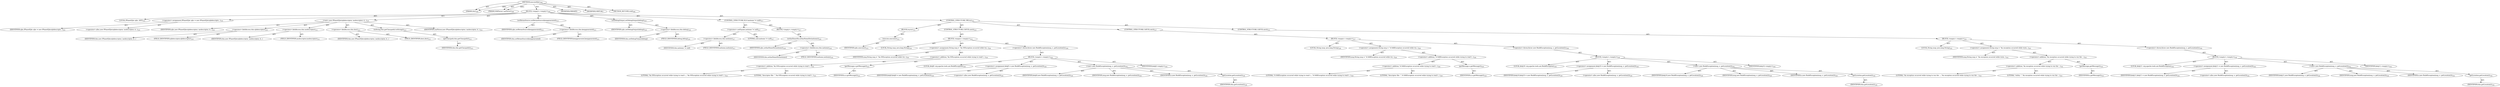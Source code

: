 digraph "executeEjbc" {  
"111669149707" [label = <(METHOD,executeEjbc)<SUB>309</SUB>> ]
"115964117003" [label = <(PARAM,this)<SUB>309</SUB>> ]
"115964117012" [label = <(PARAM,SAXParser saxParser)<SUB>309</SUB>> ]
"25769803809" [label = <(BLOCK,&lt;empty&gt;,&lt;empty&gt;)<SUB>309</SUB>> ]
"94489280532" [label = <(LOCAL,IPlanetEjbc ejbc: ANY)<SUB>310</SUB>> ]
"30064771217" [label = <(&lt;operator&gt;.assignment,IPlanetEjbc ejbc = new IPlanetEjbc(ejbdescripto...)<SUB>310</SUB>> ]
"68719476846" [label = <(IDENTIFIER,ejbc,IPlanetEjbc ejbc = new IPlanetEjbc(ejbdescripto...)<SUB>310</SUB>> ]
"30064771218" [label = <(&lt;operator&gt;.alloc,new IPlanetEjbc(ejbdescriptor, iasdescriptor, d...)<SUB>310</SUB>> ]
"30064771219" [label = <(&lt;init&gt;,new IPlanetEjbc(ejbdescriptor, iasdescriptor, d...)<SUB>310</SUB>> ]
"68719476847" [label = <(IDENTIFIER,ejbc,new IPlanetEjbc(ejbdescriptor, iasdescriptor, d...)<SUB>310</SUB>> ]
"30064771220" [label = <(&lt;operator&gt;.fieldAccess,this.ejbdescriptor)<SUB>310</SUB>> ]
"68719476848" [label = <(IDENTIFIER,this,new IPlanetEjbc(ejbdescriptor, iasdescriptor, d...)> ]
"55834574876" [label = <(FIELD_IDENTIFIER,ejbdescriptor,ejbdescriptor)<SUB>310</SUB>> ]
"30064771221" [label = <(&lt;operator&gt;.fieldAccess,this.iasdescriptor)<SUB>311</SUB>> ]
"68719476849" [label = <(IDENTIFIER,this,new IPlanetEjbc(ejbdescriptor, iasdescriptor, d...)> ]
"55834574877" [label = <(FIELD_IDENTIFIER,iasdescriptor,iasdescriptor)<SUB>311</SUB>> ]
"30064771222" [label = <(&lt;operator&gt;.fieldAccess,this.dest)<SUB>312</SUB>> ]
"68719476850" [label = <(IDENTIFIER,this,new IPlanetEjbc(ejbdescriptor, iasdescriptor, d...)> ]
"55834574878" [label = <(FIELD_IDENTIFIER,dest,dest)<SUB>312</SUB>> ]
"30064771223" [label = <(toString,this.getClasspath().toString())<SUB>313</SUB>> ]
"30064771224" [label = <(getClasspath,this.getClasspath())<SUB>313</SUB>> ]
"68719476758" [label = <(IDENTIFIER,this,this.getClasspath())<SUB>313</SUB>> ]
"68719476851" [label = <(IDENTIFIER,saxParser,new IPlanetEjbc(ejbdescriptor, iasdescriptor, d...)<SUB>314</SUB>> ]
"30064771225" [label = <(setRetainSource,setRetainSource(keepgenerated))<SUB>315</SUB>> ]
"68719476852" [label = <(IDENTIFIER,ejbc,setRetainSource(keepgenerated))<SUB>315</SUB>> ]
"30064771226" [label = <(&lt;operator&gt;.fieldAccess,this.keepgenerated)<SUB>315</SUB>> ]
"68719476853" [label = <(IDENTIFIER,this,setRetainSource(keepgenerated))> ]
"55834574879" [label = <(FIELD_IDENTIFIER,keepgenerated,keepgenerated)<SUB>315</SUB>> ]
"30064771227" [label = <(setDebugOutput,setDebugOutput(debug))<SUB>316</SUB>> ]
"68719476854" [label = <(IDENTIFIER,ejbc,setDebugOutput(debug))<SUB>316</SUB>> ]
"30064771228" [label = <(&lt;operator&gt;.fieldAccess,this.debug)<SUB>316</SUB>> ]
"68719476855" [label = <(IDENTIFIER,this,setDebugOutput(debug))> ]
"55834574880" [label = <(FIELD_IDENTIFIER,debug,debug)<SUB>316</SUB>> ]
"47244640269" [label = <(CONTROL_STRUCTURE,IF,if (iashome != null))<SUB>317</SUB>> ]
"30064771229" [label = <(&lt;operator&gt;.notEquals,iashome != null)<SUB>317</SUB>> ]
"30064771230" [label = <(&lt;operator&gt;.fieldAccess,this.iashome)<SUB>317</SUB>> ]
"68719476856" [label = <(IDENTIFIER,this,iashome != null)> ]
"55834574881" [label = <(FIELD_IDENTIFIER,iashome,iashome)<SUB>317</SUB>> ]
"90194313242" [label = <(LITERAL,null,iashome != null)<SUB>317</SUB>> ]
"25769803810" [label = <(BLOCK,&lt;empty&gt;,&lt;empty&gt;)<SUB>317</SUB>> ]
"30064771231" [label = <(setIasHomeDir,setIasHomeDir(iashome))<SUB>318</SUB>> ]
"68719476857" [label = <(IDENTIFIER,ejbc,setIasHomeDir(iashome))<SUB>318</SUB>> ]
"30064771232" [label = <(&lt;operator&gt;.fieldAccess,this.iashome)<SUB>318</SUB>> ]
"68719476858" [label = <(IDENTIFIER,this,setIasHomeDir(iashome))> ]
"55834574882" [label = <(FIELD_IDENTIFIER,iashome,iashome)<SUB>318</SUB>> ]
"47244640270" [label = <(CONTROL_STRUCTURE,TRY,try)<SUB>321</SUB>> ]
"25769803811" [label = <(BLOCK,try,try)<SUB>321</SUB>> ]
"30064771233" [label = <(execute,execute())<SUB>322</SUB>> ]
"68719476859" [label = <(IDENTIFIER,ejbc,execute())<SUB>322</SUB>> ]
"47244640271" [label = <(CONTROL_STRUCTURE,CATCH,catch)<SUB>323</SUB>> ]
"25769803812" [label = <(BLOCK,&lt;empty&gt;,&lt;empty&gt;)<SUB>323</SUB>> ]
"94489280533" [label = <(LOCAL,String msg: java.lang.String)<SUB>324</SUB>> ]
"30064771234" [label = <(&lt;operator&gt;.assignment,String msg = &quot;An IOException occurred while try...)<SUB>324</SUB>> ]
"68719476860" [label = <(IDENTIFIER,msg,String msg = &quot;An IOException occurred while try...)<SUB>324</SUB>> ]
"30064771235" [label = <(&lt;operator&gt;.addition,&quot;An IOException occurred while trying to read t...)<SUB>324</SUB>> ]
"30064771236" [label = <(&lt;operator&gt;.addition,&quot;An IOException occurred while trying to read t...)<SUB>324</SUB>> ]
"90194313243" [label = <(LITERAL,&quot;An IOException occurred while trying to read t...,&quot;An IOException occurred while trying to read t...)<SUB>324</SUB>> ]
"90194313244" [label = <(LITERAL,&quot;descriptor file: &quot;,&quot;An IOException occurred while trying to read t...)<SUB>325</SUB>> ]
"30064771237" [label = <(getMessage,e.getMessage())<SUB>325</SUB>> ]
"68719476861" [label = <(IDENTIFIER,e,e.getMessage())<SUB>325</SUB>> ]
"30064771238" [label = <(&lt;operator&gt;.throw,throw new BuildException(msg, e, getLocation());)<SUB>326</SUB>> ]
"25769803813" [label = <(BLOCK,&lt;empty&gt;,&lt;empty&gt;)<SUB>326</SUB>> ]
"94489280534" [label = <(LOCAL,$obj9: org.apache.tools.ant.BuildException)<SUB>326</SUB>> ]
"30064771239" [label = <(&lt;operator&gt;.assignment,$obj9 = new BuildException(msg, e, getLocation()))<SUB>326</SUB>> ]
"68719476862" [label = <(IDENTIFIER,$obj9,$obj9 = new BuildException(msg, e, getLocation()))<SUB>326</SUB>> ]
"30064771240" [label = <(&lt;operator&gt;.alloc,new BuildException(msg, e, getLocation()))<SUB>326</SUB>> ]
"30064771241" [label = <(&lt;init&gt;,new BuildException(msg, e, getLocation()))<SUB>326</SUB>> ]
"68719476863" [label = <(IDENTIFIER,$obj9,new BuildException(msg, e, getLocation()))<SUB>326</SUB>> ]
"68719476864" [label = <(IDENTIFIER,msg,new BuildException(msg, e, getLocation()))<SUB>326</SUB>> ]
"68719476865" [label = <(IDENTIFIER,e,new BuildException(msg, e, getLocation()))<SUB>326</SUB>> ]
"30064771242" [label = <(getLocation,getLocation())<SUB>326</SUB>> ]
"68719476759" [label = <(IDENTIFIER,this,getLocation())<SUB>326</SUB>> ]
"68719476866" [label = <(IDENTIFIER,$obj9,&lt;empty&gt;)<SUB>326</SUB>> ]
"47244640272" [label = <(CONTROL_STRUCTURE,CATCH,catch)<SUB>327</SUB>> ]
"25769803814" [label = <(BLOCK,&lt;empty&gt;,&lt;empty&gt;)<SUB>327</SUB>> ]
"94489280535" [label = <(LOCAL,String msg: java.lang.String)<SUB>328</SUB>> ]
"30064771243" [label = <(&lt;operator&gt;.assignment,String msg = &quot;A SAXException occurred while try...)<SUB>328</SUB>> ]
"68719476867" [label = <(IDENTIFIER,msg,String msg = &quot;A SAXException occurred while try...)<SUB>328</SUB>> ]
"30064771244" [label = <(&lt;operator&gt;.addition,&quot;A SAXException occurred while trying to read t...)<SUB>328</SUB>> ]
"30064771245" [label = <(&lt;operator&gt;.addition,&quot;A SAXException occurred while trying to read t...)<SUB>328</SUB>> ]
"90194313245" [label = <(LITERAL,&quot;A SAXException occurred while trying to read t...,&quot;A SAXException occurred while trying to read t...)<SUB>328</SUB>> ]
"90194313246" [label = <(LITERAL,&quot;descriptor file: &quot;,&quot;A SAXException occurred while trying to read t...)<SUB>329</SUB>> ]
"30064771246" [label = <(getMessage,e.getMessage())<SUB>329</SUB>> ]
"68719476868" [label = <(IDENTIFIER,e,e.getMessage())<SUB>329</SUB>> ]
"30064771247" [label = <(&lt;operator&gt;.throw,throw new BuildException(msg, e, getLocation());)<SUB>330</SUB>> ]
"25769803815" [label = <(BLOCK,&lt;empty&gt;,&lt;empty&gt;)<SUB>330</SUB>> ]
"94489280536" [label = <(LOCAL,$obj10: org.apache.tools.ant.BuildException)<SUB>330</SUB>> ]
"30064771248" [label = <(&lt;operator&gt;.assignment,$obj10 = new BuildException(msg, e, getLocation()))<SUB>330</SUB>> ]
"68719476869" [label = <(IDENTIFIER,$obj10,$obj10 = new BuildException(msg, e, getLocation()))<SUB>330</SUB>> ]
"30064771249" [label = <(&lt;operator&gt;.alloc,new BuildException(msg, e, getLocation()))<SUB>330</SUB>> ]
"30064771250" [label = <(&lt;init&gt;,new BuildException(msg, e, getLocation()))<SUB>330</SUB>> ]
"68719476870" [label = <(IDENTIFIER,$obj10,new BuildException(msg, e, getLocation()))<SUB>330</SUB>> ]
"68719476871" [label = <(IDENTIFIER,msg,new BuildException(msg, e, getLocation()))<SUB>330</SUB>> ]
"68719476872" [label = <(IDENTIFIER,e,new BuildException(msg, e, getLocation()))<SUB>330</SUB>> ]
"30064771251" [label = <(getLocation,getLocation())<SUB>330</SUB>> ]
"68719476760" [label = <(IDENTIFIER,this,getLocation())<SUB>330</SUB>> ]
"68719476873" [label = <(IDENTIFIER,$obj10,&lt;empty&gt;)<SUB>330</SUB>> ]
"47244640273" [label = <(CONTROL_STRUCTURE,CATCH,catch)<SUB>331</SUB>> ]
"25769803816" [label = <(BLOCK,&lt;empty&gt;,&lt;empty&gt;)<SUB>331</SUB>> ]
"94489280537" [label = <(LOCAL,String msg: java.lang.String)<SUB>332</SUB>> ]
"30064771252" [label = <(&lt;operator&gt;.assignment,String msg = &quot;An exception occurred while tryin...)<SUB>332</SUB>> ]
"68719476874" [label = <(IDENTIFIER,msg,String msg = &quot;An exception occurred while tryin...)<SUB>332</SUB>> ]
"30064771253" [label = <(&lt;operator&gt;.addition,&quot;An exception occurred while trying to run the ...)<SUB>332</SUB>> ]
"30064771254" [label = <(&lt;operator&gt;.addition,&quot;An exception occurred while trying to run the ...)<SUB>332</SUB>> ]
"90194313247" [label = <(LITERAL,&quot;An exception occurred while trying to run the ...,&quot;An exception occurred while trying to run the ...)<SUB>332</SUB>> ]
"90194313248" [label = <(LITERAL,&quot;utility: &quot;,&quot;An exception occurred while trying to run the ...)<SUB>333</SUB>> ]
"30064771255" [label = <(getMessage,getMessage())<SUB>333</SUB>> ]
"68719476875" [label = <(IDENTIFIER,e,getMessage())<SUB>333</SUB>> ]
"30064771256" [label = <(&lt;operator&gt;.throw,throw new BuildException(msg, e, getLocation());)<SUB>334</SUB>> ]
"25769803817" [label = <(BLOCK,&lt;empty&gt;,&lt;empty&gt;)<SUB>334</SUB>> ]
"94489280538" [label = <(LOCAL,$obj11: org.apache.tools.ant.BuildException)<SUB>334</SUB>> ]
"30064771257" [label = <(&lt;operator&gt;.assignment,$obj11 = new BuildException(msg, e, getLocation()))<SUB>334</SUB>> ]
"68719476876" [label = <(IDENTIFIER,$obj11,$obj11 = new BuildException(msg, e, getLocation()))<SUB>334</SUB>> ]
"30064771258" [label = <(&lt;operator&gt;.alloc,new BuildException(msg, e, getLocation()))<SUB>334</SUB>> ]
"30064771259" [label = <(&lt;init&gt;,new BuildException(msg, e, getLocation()))<SUB>334</SUB>> ]
"68719476877" [label = <(IDENTIFIER,$obj11,new BuildException(msg, e, getLocation()))<SUB>334</SUB>> ]
"68719476878" [label = <(IDENTIFIER,msg,new BuildException(msg, e, getLocation()))<SUB>334</SUB>> ]
"68719476879" [label = <(IDENTIFIER,e,new BuildException(msg, e, getLocation()))<SUB>334</SUB>> ]
"30064771260" [label = <(getLocation,getLocation())<SUB>334</SUB>> ]
"68719476761" [label = <(IDENTIFIER,this,getLocation())<SUB>334</SUB>> ]
"68719476880" [label = <(IDENTIFIER,$obj11,&lt;empty&gt;)<SUB>334</SUB>> ]
"133143986205" [label = <(MODIFIER,PRIVATE)> ]
"133143986206" [label = <(MODIFIER,VIRTUAL)> ]
"128849018891" [label = <(METHOD_RETURN,void)<SUB>309</SUB>> ]
  "111669149707" -> "115964117003"  [ label = "AST: "] 
  "111669149707" -> "115964117012"  [ label = "AST: "] 
  "111669149707" -> "25769803809"  [ label = "AST: "] 
  "111669149707" -> "133143986205"  [ label = "AST: "] 
  "111669149707" -> "133143986206"  [ label = "AST: "] 
  "111669149707" -> "128849018891"  [ label = "AST: "] 
  "25769803809" -> "94489280532"  [ label = "AST: "] 
  "25769803809" -> "30064771217"  [ label = "AST: "] 
  "25769803809" -> "30064771219"  [ label = "AST: "] 
  "25769803809" -> "30064771225"  [ label = "AST: "] 
  "25769803809" -> "30064771227"  [ label = "AST: "] 
  "25769803809" -> "47244640269"  [ label = "AST: "] 
  "25769803809" -> "47244640270"  [ label = "AST: "] 
  "30064771217" -> "68719476846"  [ label = "AST: "] 
  "30064771217" -> "30064771218"  [ label = "AST: "] 
  "30064771219" -> "68719476847"  [ label = "AST: "] 
  "30064771219" -> "30064771220"  [ label = "AST: "] 
  "30064771219" -> "30064771221"  [ label = "AST: "] 
  "30064771219" -> "30064771222"  [ label = "AST: "] 
  "30064771219" -> "30064771223"  [ label = "AST: "] 
  "30064771219" -> "68719476851"  [ label = "AST: "] 
  "30064771220" -> "68719476848"  [ label = "AST: "] 
  "30064771220" -> "55834574876"  [ label = "AST: "] 
  "30064771221" -> "68719476849"  [ label = "AST: "] 
  "30064771221" -> "55834574877"  [ label = "AST: "] 
  "30064771222" -> "68719476850"  [ label = "AST: "] 
  "30064771222" -> "55834574878"  [ label = "AST: "] 
  "30064771223" -> "30064771224"  [ label = "AST: "] 
  "30064771224" -> "68719476758"  [ label = "AST: "] 
  "30064771225" -> "68719476852"  [ label = "AST: "] 
  "30064771225" -> "30064771226"  [ label = "AST: "] 
  "30064771226" -> "68719476853"  [ label = "AST: "] 
  "30064771226" -> "55834574879"  [ label = "AST: "] 
  "30064771227" -> "68719476854"  [ label = "AST: "] 
  "30064771227" -> "30064771228"  [ label = "AST: "] 
  "30064771228" -> "68719476855"  [ label = "AST: "] 
  "30064771228" -> "55834574880"  [ label = "AST: "] 
  "47244640269" -> "30064771229"  [ label = "AST: "] 
  "47244640269" -> "25769803810"  [ label = "AST: "] 
  "30064771229" -> "30064771230"  [ label = "AST: "] 
  "30064771229" -> "90194313242"  [ label = "AST: "] 
  "30064771230" -> "68719476856"  [ label = "AST: "] 
  "30064771230" -> "55834574881"  [ label = "AST: "] 
  "25769803810" -> "30064771231"  [ label = "AST: "] 
  "30064771231" -> "68719476857"  [ label = "AST: "] 
  "30064771231" -> "30064771232"  [ label = "AST: "] 
  "30064771232" -> "68719476858"  [ label = "AST: "] 
  "30064771232" -> "55834574882"  [ label = "AST: "] 
  "47244640270" -> "25769803811"  [ label = "AST: "] 
  "47244640270" -> "47244640271"  [ label = "AST: "] 
  "47244640270" -> "47244640272"  [ label = "AST: "] 
  "47244640270" -> "47244640273"  [ label = "AST: "] 
  "25769803811" -> "30064771233"  [ label = "AST: "] 
  "30064771233" -> "68719476859"  [ label = "AST: "] 
  "47244640271" -> "25769803812"  [ label = "AST: "] 
  "25769803812" -> "94489280533"  [ label = "AST: "] 
  "25769803812" -> "30064771234"  [ label = "AST: "] 
  "25769803812" -> "30064771238"  [ label = "AST: "] 
  "30064771234" -> "68719476860"  [ label = "AST: "] 
  "30064771234" -> "30064771235"  [ label = "AST: "] 
  "30064771235" -> "30064771236"  [ label = "AST: "] 
  "30064771235" -> "30064771237"  [ label = "AST: "] 
  "30064771236" -> "90194313243"  [ label = "AST: "] 
  "30064771236" -> "90194313244"  [ label = "AST: "] 
  "30064771237" -> "68719476861"  [ label = "AST: "] 
  "30064771238" -> "25769803813"  [ label = "AST: "] 
  "25769803813" -> "94489280534"  [ label = "AST: "] 
  "25769803813" -> "30064771239"  [ label = "AST: "] 
  "25769803813" -> "30064771241"  [ label = "AST: "] 
  "25769803813" -> "68719476866"  [ label = "AST: "] 
  "30064771239" -> "68719476862"  [ label = "AST: "] 
  "30064771239" -> "30064771240"  [ label = "AST: "] 
  "30064771241" -> "68719476863"  [ label = "AST: "] 
  "30064771241" -> "68719476864"  [ label = "AST: "] 
  "30064771241" -> "68719476865"  [ label = "AST: "] 
  "30064771241" -> "30064771242"  [ label = "AST: "] 
  "30064771242" -> "68719476759"  [ label = "AST: "] 
  "47244640272" -> "25769803814"  [ label = "AST: "] 
  "25769803814" -> "94489280535"  [ label = "AST: "] 
  "25769803814" -> "30064771243"  [ label = "AST: "] 
  "25769803814" -> "30064771247"  [ label = "AST: "] 
  "30064771243" -> "68719476867"  [ label = "AST: "] 
  "30064771243" -> "30064771244"  [ label = "AST: "] 
  "30064771244" -> "30064771245"  [ label = "AST: "] 
  "30064771244" -> "30064771246"  [ label = "AST: "] 
  "30064771245" -> "90194313245"  [ label = "AST: "] 
  "30064771245" -> "90194313246"  [ label = "AST: "] 
  "30064771246" -> "68719476868"  [ label = "AST: "] 
  "30064771247" -> "25769803815"  [ label = "AST: "] 
  "25769803815" -> "94489280536"  [ label = "AST: "] 
  "25769803815" -> "30064771248"  [ label = "AST: "] 
  "25769803815" -> "30064771250"  [ label = "AST: "] 
  "25769803815" -> "68719476873"  [ label = "AST: "] 
  "30064771248" -> "68719476869"  [ label = "AST: "] 
  "30064771248" -> "30064771249"  [ label = "AST: "] 
  "30064771250" -> "68719476870"  [ label = "AST: "] 
  "30064771250" -> "68719476871"  [ label = "AST: "] 
  "30064771250" -> "68719476872"  [ label = "AST: "] 
  "30064771250" -> "30064771251"  [ label = "AST: "] 
  "30064771251" -> "68719476760"  [ label = "AST: "] 
  "47244640273" -> "25769803816"  [ label = "AST: "] 
  "25769803816" -> "94489280537"  [ label = "AST: "] 
  "25769803816" -> "30064771252"  [ label = "AST: "] 
  "25769803816" -> "30064771256"  [ label = "AST: "] 
  "30064771252" -> "68719476874"  [ label = "AST: "] 
  "30064771252" -> "30064771253"  [ label = "AST: "] 
  "30064771253" -> "30064771254"  [ label = "AST: "] 
  "30064771253" -> "30064771255"  [ label = "AST: "] 
  "30064771254" -> "90194313247"  [ label = "AST: "] 
  "30064771254" -> "90194313248"  [ label = "AST: "] 
  "30064771255" -> "68719476875"  [ label = "AST: "] 
  "30064771256" -> "25769803817"  [ label = "AST: "] 
  "25769803817" -> "94489280538"  [ label = "AST: "] 
  "25769803817" -> "30064771257"  [ label = "AST: "] 
  "25769803817" -> "30064771259"  [ label = "AST: "] 
  "25769803817" -> "68719476880"  [ label = "AST: "] 
  "30064771257" -> "68719476876"  [ label = "AST: "] 
  "30064771257" -> "30064771258"  [ label = "AST: "] 
  "30064771259" -> "68719476877"  [ label = "AST: "] 
  "30064771259" -> "68719476878"  [ label = "AST: "] 
  "30064771259" -> "68719476879"  [ label = "AST: "] 
  "30064771259" -> "30064771260"  [ label = "AST: "] 
  "30064771260" -> "68719476761"  [ label = "AST: "] 
  "111669149707" -> "115964117003"  [ label = "DDG: "] 
  "111669149707" -> "115964117012"  [ label = "DDG: "] 
}
